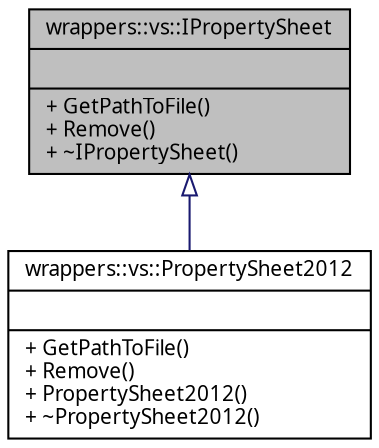 digraph "wrappers::vs::IPropertySheet"
{
 // INTERACTIVE_SVG=YES
  edge [fontname="Verdana",fontsize="10",labelfontname="Verdana",labelfontsize="10"];
  node [fontname="Verdana",fontsize="10",shape=record];
  Node1 [label="{wrappers::vs::IPropertySheet\n||+ GetPathToFile()\l+ Remove()\l+ ~IPropertySheet()\l}",height=0.2,width=0.4,color="black", fillcolor="grey75", style="filled", fontcolor="black"];
  Node1 -> Node2 [dir="back",color="midnightblue",fontsize="10",style="solid",arrowtail="onormal",fontname="Verdana"];
  Node2 [label="{wrappers::vs::PropertySheet2012\n||+ GetPathToFile()\l+ Remove()\l+ PropertySheet2012()\l+ ~PropertySheet2012()\l}",height=0.2,width=0.4,color="black", fillcolor="white", style="filled",URL="$classwrappers_1_1vs_1_1_property_sheet2012.html",tooltip="Класс входит в Проект Configuration   Класс для работы со страницей свойств конфигурации проекта (для..."];
}
